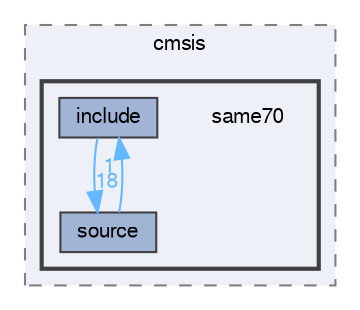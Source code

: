 digraph "same70"
{
 // LATEX_PDF_SIZE
  bgcolor="transparent";
  edge [fontname=FreeSans,fontsize=10,labelfontname=FreeSans,labelfontsize=10];
  node [fontname=FreeSans,fontsize=10,shape=box,height=0.2,width=0.4];
  compound=true
  subgraph clusterdir_903ea45345aa10adf0347c1f0518c9d5 {
    graph [ bgcolor="#edf0f7", pencolor="grey50", label="cmsis", fontname=FreeSans,fontsize=10 style="filled,dashed", URL="dir_903ea45345aa10adf0347c1f0518c9d5.html",tooltip=""]
  subgraph clusterdir_ce31852ed2135ff3a989ef6e2cbff7f5 {
    graph [ bgcolor="#edf0f7", pencolor="grey25", label="", fontname=FreeSans,fontsize=10 style="filled,bold", URL="dir_ce31852ed2135ff3a989ef6e2cbff7f5.html",tooltip=""]
    dir_ce31852ed2135ff3a989ef6e2cbff7f5 [shape=plaintext, label="same70"];
  dir_aa47084d0f13b69a05b7aeca4035fbf6 [label="include", fillcolor="#a2b4d6", color="grey25", style="filled", URL="dir_aa47084d0f13b69a05b7aeca4035fbf6.html",tooltip=""];
  dir_a883430c14b304297c27886762016e13 [label="source", fillcolor="#a2b4d6", color="grey25", style="filled", URL="dir_a883430c14b304297c27886762016e13.html",tooltip=""];
  }
  }
  dir_aa47084d0f13b69a05b7aeca4035fbf6->dir_a883430c14b304297c27886762016e13 [headlabel="18", labeldistance=1.5 headhref="dir_000028_000057.html" color="steelblue1" fontcolor="steelblue1"];
  dir_a883430c14b304297c27886762016e13->dir_aa47084d0f13b69a05b7aeca4035fbf6 [headlabel="1", labeldistance=1.5 headhref="dir_000057_000028.html" color="steelblue1" fontcolor="steelblue1"];
}
